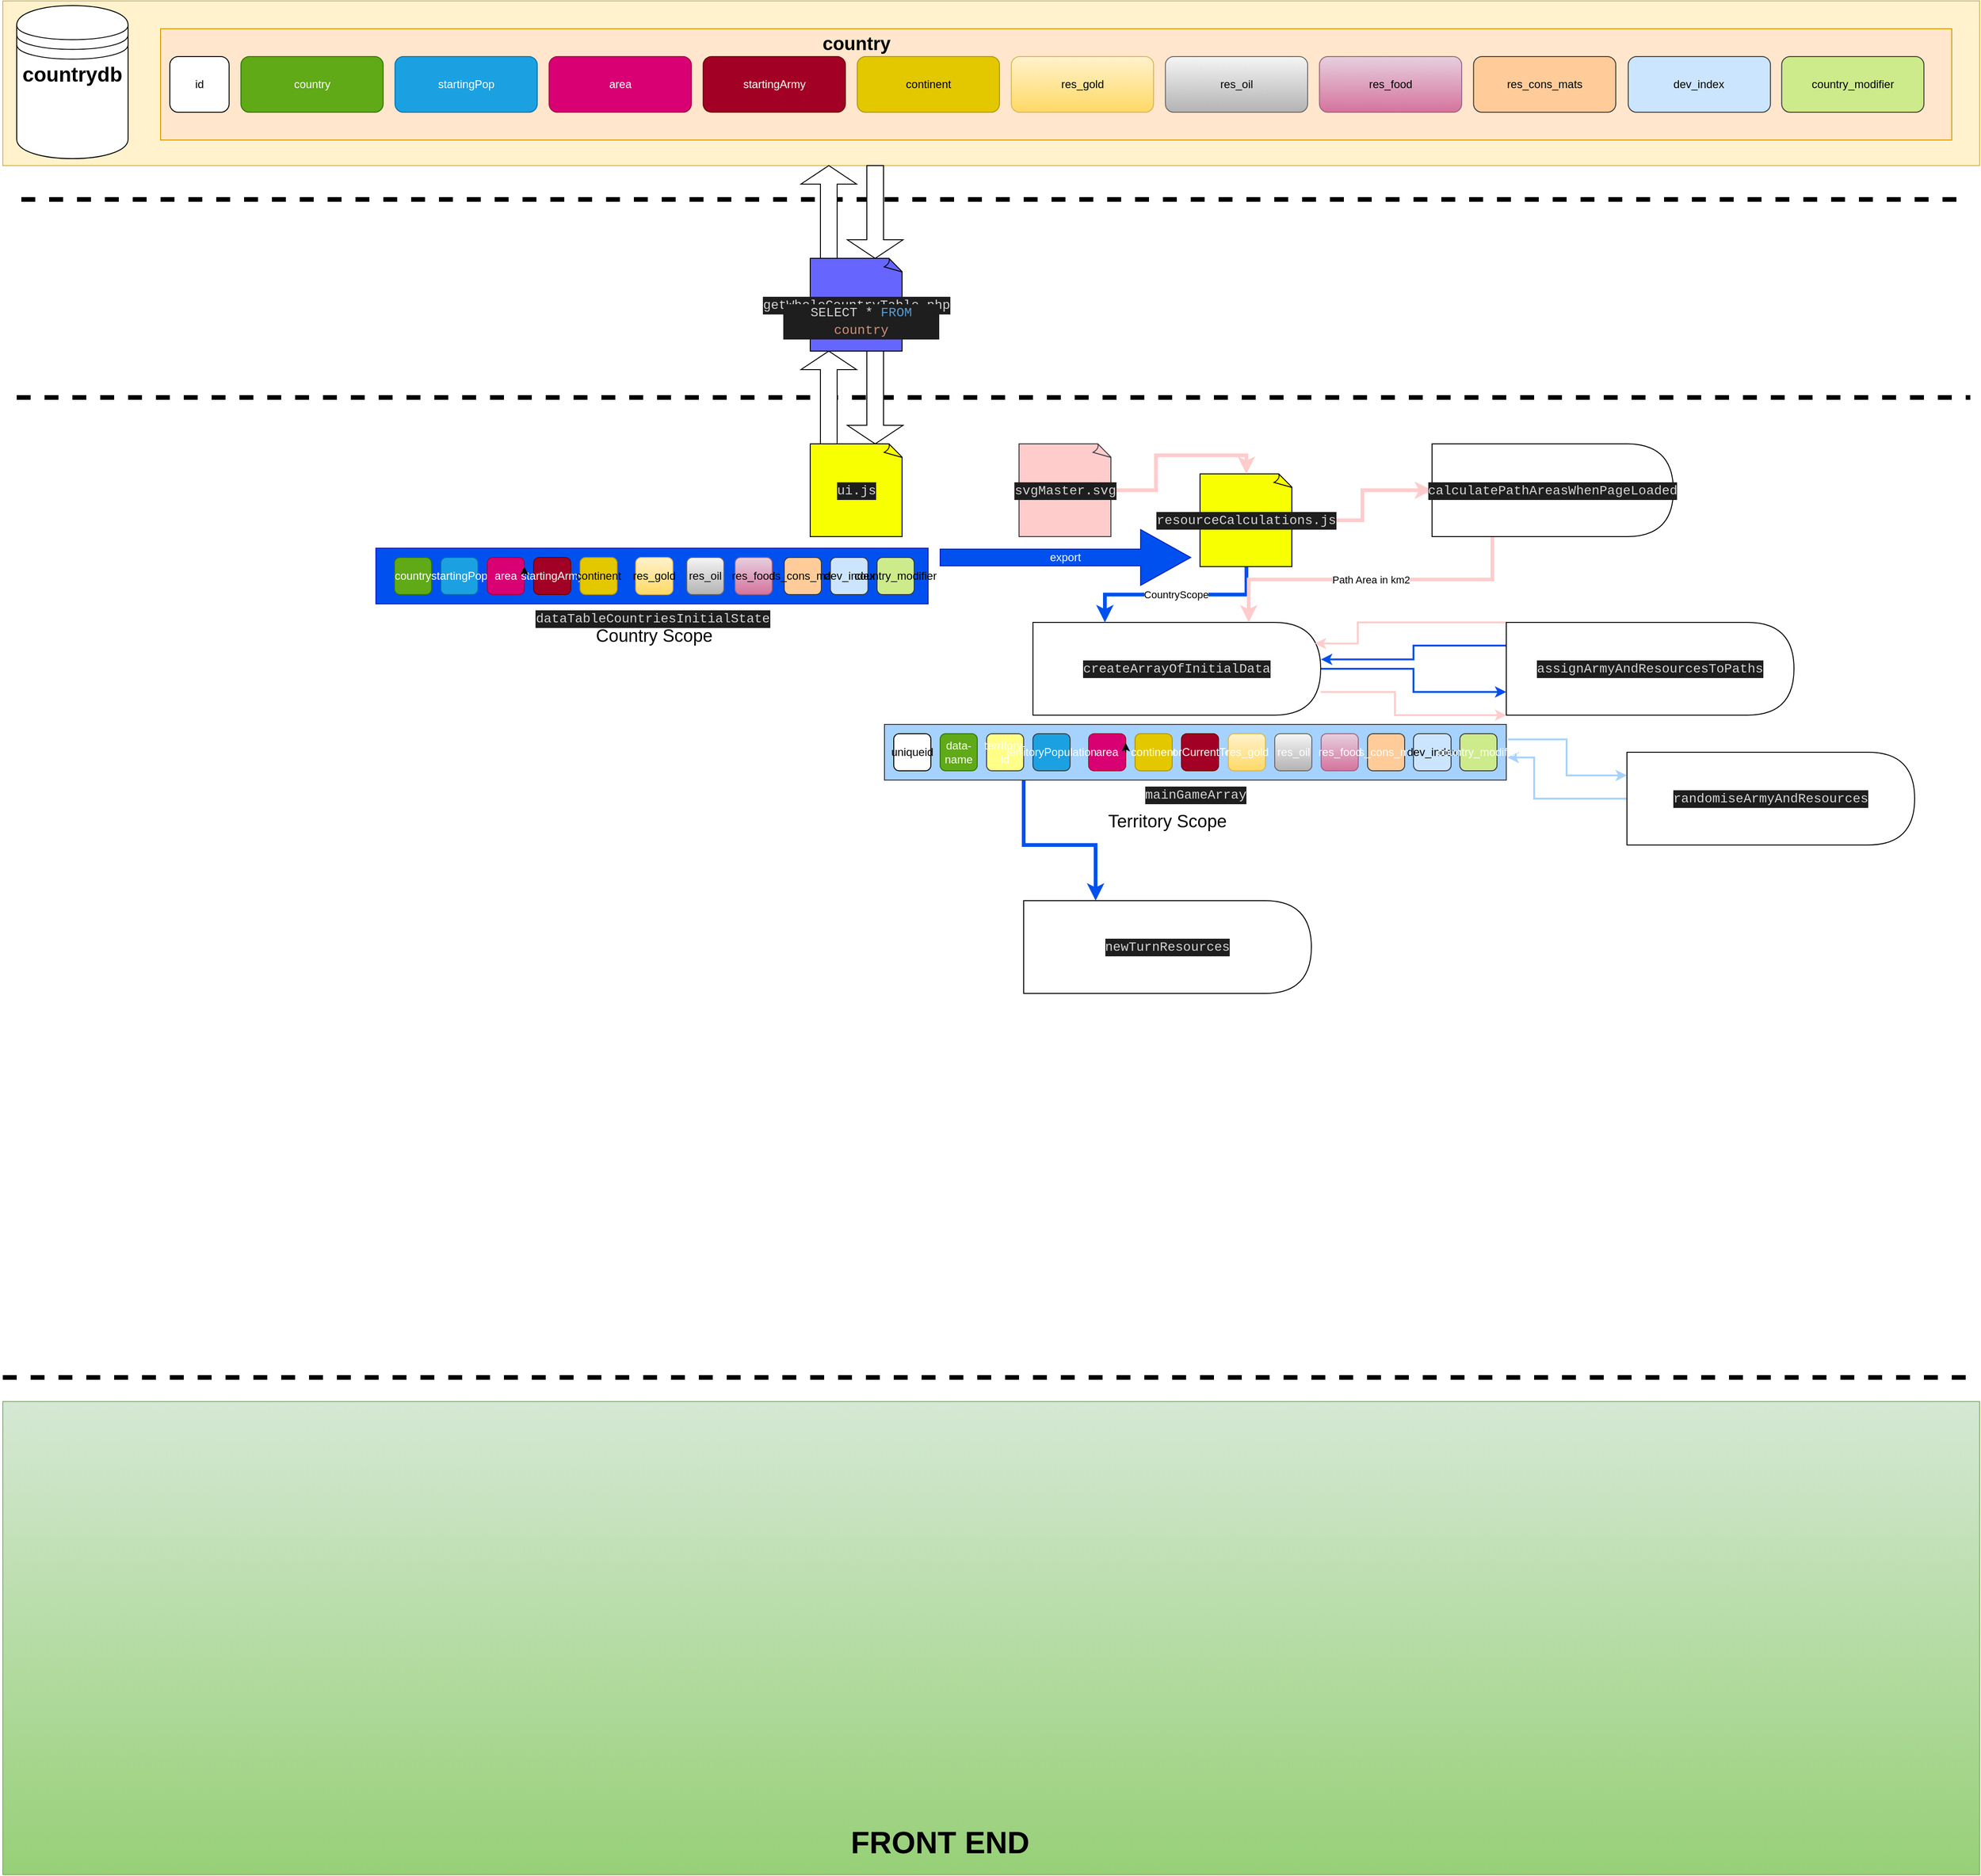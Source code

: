 <mxfile version="21.2.9" type="device">
  <diagram name="Page-1" id="09TcWYJB6ObnDu0X46LN">
    <mxGraphModel dx="1621" dy="1647" grid="1" gridSize="10" guides="1" tooltips="1" connect="1" arrows="1" fold="1" page="1" pageScale="1" pageWidth="827" pageHeight="1169" background="#ffffff" math="0" shadow="0">
      <root>
        <mxCell id="0" />
        <mxCell id="1" parent="0" />
        <mxCell id="coq8QXR6QQkpp2Y44n48-8" value="" style="rounded=0;whiteSpace=wrap;html=1;fillColor=#fff2cc;strokeColor=#d6b656;" parent="1" vertex="1">
          <mxGeometry x="-170" y="-50" width="2130" height="177.5" as="geometry" />
        </mxCell>
        <mxCell id="coq8QXR6QQkpp2Y44n48-6" value="" style="rounded=0;whiteSpace=wrap;html=1;fillColor=#ffe6cc;strokeColor=#d79b00;" parent="1" vertex="1">
          <mxGeometry y="-20" width="1930" height="120" as="geometry" />
        </mxCell>
        <mxCell id="coq8QXR6QQkpp2Y44n48-7" value="country" style="text;html=1;strokeColor=none;fillColor=none;align=center;verticalAlign=middle;whiteSpace=wrap;rounded=0;fontStyle=1;fontSize=20;" parent="1" vertex="1">
          <mxGeometry x="720" y="-20" width="60" height="30" as="geometry" />
        </mxCell>
        <mxCell id="coq8QXR6QQkpp2Y44n48-10" value="" style="shape=datastore;whiteSpace=wrap;html=1;" parent="1" vertex="1">
          <mxGeometry x="-155" y="-45" width="120" height="165" as="geometry" />
        </mxCell>
        <mxCell id="coq8QXR6QQkpp2Y44n48-9" value="countrydb" style="text;html=1;strokeColor=none;fillColor=none;align=center;verticalAlign=middle;whiteSpace=wrap;rounded=0;fontSize=22;fontStyle=1" parent="1" vertex="1">
          <mxGeometry x="-160" y="-30" width="130" height="120" as="geometry" />
        </mxCell>
        <mxCell id="coq8QXR6QQkpp2Y44n48-22" value="&lt;div style=&quot;color: rgb(212, 212, 212); background-color: rgb(30, 30, 30); font-family: Consolas, &amp;quot;Courier New&amp;quot;, monospace; font-size: 14px; line-height: 19px;&quot;&gt;getWholeCountryTable.php&lt;/div&gt;" style="whiteSpace=wrap;html=1;shape=mxgraph.basic.document;fillColor=#6666FF;" parent="1" vertex="1">
          <mxGeometry x="700" y="227.5" width="100" height="100" as="geometry" />
        </mxCell>
        <mxCell id="coq8QXR6QQkpp2Y44n48-24" value="" style="line;strokeWidth=5;fillColor=none;align=left;verticalAlign=middle;spacingTop=-1;spacingLeft=3;spacingRight=3;rotatable=0;labelPosition=right;points=[];portConstraint=eastwest;strokeColor=default;dashed=1;" parent="1" vertex="1">
          <mxGeometry x="-150" y="160" width="2100" height="8" as="geometry" />
        </mxCell>
        <mxCell id="coq8QXR6QQkpp2Y44n48-26" value="" style="line;strokeWidth=5;fillColor=none;align=left;verticalAlign=middle;spacingTop=-1;spacingLeft=3;spacingRight=3;rotatable=0;labelPosition=right;points=[];portConstraint=eastwest;strokeColor=default;dashed=1;" parent="1" vertex="1">
          <mxGeometry x="-155" y="373.5" width="2105" height="8" as="geometry" />
        </mxCell>
        <mxCell id="coq8QXR6QQkpp2Y44n48-23" value="" style="shape=singleArrow;direction=south;whiteSpace=wrap;html=1;" parent="1" vertex="1">
          <mxGeometry x="740" y="327.5" width="60" height="100" as="geometry" />
        </mxCell>
        <mxCell id="coq8QXR6QQkpp2Y44n48-21" value="" style="shape=singleArrow;direction=south;whiteSpace=wrap;html=1;" parent="1" vertex="1">
          <mxGeometry x="740" y="127.5" width="60" height="100" as="geometry" />
        </mxCell>
        <mxCell id="coq8QXR6QQkpp2Y44n48-27" value="&lt;div style=&quot;color: rgb(212, 212, 212); background-color: rgb(30, 30, 30); font-family: Consolas, &amp;quot;Courier New&amp;quot;, monospace; font-size: 14px; line-height: 19px;&quot;&gt;SELECT&lt;span style=&quot;color: #ce9178;&quot;&gt; &lt;/span&gt;*&lt;span style=&quot;color: #ce9178;&quot;&gt; &lt;/span&gt;&lt;span style=&quot;color: #569cd6;&quot;&gt;FROM&lt;/span&gt;&lt;span style=&quot;color: #ce9178;&quot;&gt; country&lt;/span&gt;&lt;/div&gt;" style="text;html=1;strokeColor=none;fillColor=none;align=center;verticalAlign=middle;whiteSpace=wrap;rounded=0;" parent="1" vertex="1">
          <mxGeometry x="670" y="280" width="170" height="30" as="geometry" />
        </mxCell>
        <mxCell id="coq8QXR6QQkpp2Y44n48-28" value="" style="shape=singleArrow;direction=north;whiteSpace=wrap;html=1;" parent="1" vertex="1">
          <mxGeometry x="690" y="127.5" width="60" height="100" as="geometry" />
        </mxCell>
        <mxCell id="coq8QXR6QQkpp2Y44n48-29" value="" style="shape=singleArrow;direction=north;whiteSpace=wrap;html=1;" parent="1" vertex="1">
          <mxGeometry x="690" y="327.5" width="60" height="100" as="geometry" />
        </mxCell>
        <mxCell id="coq8QXR6QQkpp2Y44n48-30" value="&lt;div style=&quot;color: rgb(212, 212, 212); background-color: rgb(30, 30, 30); font-family: Consolas, &amp;quot;Courier New&amp;quot;, monospace; font-size: 14px; line-height: 19px;&quot;&gt;ui.js&lt;/div&gt;" style="whiteSpace=wrap;html=1;shape=mxgraph.basic.document;fillColor=#F7FF00;" parent="1" vertex="1">
          <mxGeometry x="700" y="427.5" width="100" height="100" as="geometry" />
        </mxCell>
        <mxCell id="coq8QXR6QQkpp2Y44n48-49" value="export" style="shape=singleArrow;whiteSpace=wrap;html=1;fillColor=#0050ef;strokeColor=#001DBC;rotation=0;fontColor=#ffffff;" parent="1" vertex="1">
          <mxGeometry x="840" y="520" width="270" height="60" as="geometry" />
        </mxCell>
        <mxCell id="coq8QXR6QQkpp2Y44n48-59" style="edgeStyle=orthogonalEdgeStyle;rounded=0;orthogonalLoop=1;jettySize=auto;html=1;entryX=0;entryY=0.5;entryDx=0;entryDy=0;strokeColor=#ffcccc;strokeWidth=4;" parent="1" source="coq8QXR6QQkpp2Y44n48-50" target="coq8QXR6QQkpp2Y44n48-52" edge="1">
          <mxGeometry relative="1" as="geometry" />
        </mxCell>
        <mxCell id="coq8QXR6QQkpp2Y44n48-62" value="CountryScope" style="edgeStyle=orthogonalEdgeStyle;rounded=0;orthogonalLoop=1;jettySize=auto;html=1;exitX=0.5;exitY=1;exitDx=0;exitDy=0;exitPerimeter=0;entryX=0.25;entryY=0;entryDx=0;entryDy=0;strokeColor=#0050ef;strokeWidth=4;" parent="1" source="coq8QXR6QQkpp2Y44n48-50" target="coq8QXR6QQkpp2Y44n48-51" edge="1">
          <mxGeometry relative="1" as="geometry" />
        </mxCell>
        <mxCell id="coq8QXR6QQkpp2Y44n48-50" value="&lt;div style=&quot;color: rgb(212, 212, 212); background-color: rgb(30, 30, 30); font-family: Consolas, &amp;quot;Courier New&amp;quot;, monospace; font-size: 14px; line-height: 19px;&quot;&gt;resourceCalculations.js&lt;/div&gt;" style="whiteSpace=wrap;html=1;shape=mxgraph.basic.document;fillColor=#F7FF00;" parent="1" vertex="1">
          <mxGeometry x="1120" y="459.91" width="100" height="100" as="geometry" />
        </mxCell>
        <mxCell id="coq8QXR6QQkpp2Y44n48-114" style="edgeStyle=orthogonalEdgeStyle;rounded=0;orthogonalLoop=1;jettySize=auto;html=1;entryX=0;entryY=0.75;entryDx=0;entryDy=0;strokeColor=#0050ef;strokeWidth=2;" parent="1" source="coq8QXR6QQkpp2Y44n48-51" target="coq8QXR6QQkpp2Y44n48-113" edge="1">
          <mxGeometry relative="1" as="geometry" />
        </mxCell>
        <mxCell id="coq8QXR6QQkpp2Y44n48-115" style="edgeStyle=orthogonalEdgeStyle;rounded=0;orthogonalLoop=1;jettySize=auto;html=1;entryX=0;entryY=1;entryDx=0;entryDy=0;strokeColor=#ffcccc;strokeWidth=2;" parent="1" source="coq8QXR6QQkpp2Y44n48-51" target="coq8QXR6QQkpp2Y44n48-113" edge="1">
          <mxGeometry relative="1" as="geometry">
            <Array as="points">
              <mxPoint x="1330" y="695" />
              <mxPoint x="1330" y="720" />
            </Array>
          </mxGeometry>
        </mxCell>
        <mxCell id="coq8QXR6QQkpp2Y44n48-51" value="&lt;div style=&quot;color: rgb(212, 212, 212); background-color: rgb(30, 30, 30); font-family: Consolas, &amp;quot;Courier New&amp;quot;, monospace; font-size: 14px; line-height: 19px;&quot;&gt;createArrayOfInitialData&lt;/div&gt;" style="shape=delay;whiteSpace=wrap;html=1;strokeWidth=1;perimeterSpacing=0;" parent="1" vertex="1">
          <mxGeometry x="940" y="620" width="310" height="100" as="geometry" />
        </mxCell>
        <mxCell id="coq8QXR6QQkpp2Y44n48-60" value="Path Area in km2" style="edgeStyle=orthogonalEdgeStyle;rounded=0;orthogonalLoop=1;jettySize=auto;html=1;entryX=0.75;entryY=0;entryDx=0;entryDy=0;strokeColor=#ffcccc;strokeWidth=4;exitX=0.25;exitY=1;exitDx=0;exitDy=0;" parent="1" source="coq8QXR6QQkpp2Y44n48-52" target="coq8QXR6QQkpp2Y44n48-51" edge="1">
          <mxGeometry relative="1" as="geometry" />
        </mxCell>
        <mxCell id="coq8QXR6QQkpp2Y44n48-52" value="&lt;div style=&quot;color: rgb(212, 212, 212); background-color: rgb(30, 30, 30); font-family: Consolas, &amp;quot;Courier New&amp;quot;, monospace; font-size: 14px; line-height: 19px;&quot;&gt;calculatePathAreasWhenPageLoaded&lt;/div&gt;" style="shape=delay;whiteSpace=wrap;html=1;" parent="1" vertex="1">
          <mxGeometry x="1370" y="427.5" width="260" height="100" as="geometry" />
        </mxCell>
        <mxCell id="coq8QXR6QQkpp2Y44n48-58" style="edgeStyle=orthogonalEdgeStyle;rounded=0;orthogonalLoop=1;jettySize=auto;html=1;entryX=0.5;entryY=0;entryDx=0;entryDy=0;entryPerimeter=0;strokeWidth=4;fillColor=#ffcccc;strokeColor=#ffcccc;" parent="1" source="coq8QXR6QQkpp2Y44n48-55" target="coq8QXR6QQkpp2Y44n48-50" edge="1">
          <mxGeometry relative="1" as="geometry" />
        </mxCell>
        <mxCell id="coq8QXR6QQkpp2Y44n48-55" value="&lt;div style=&quot;color: rgb(212, 212, 212); background-color: rgb(30, 30, 30); font-family: Consolas, &amp;quot;Courier New&amp;quot;, monospace; font-size: 14px; line-height: 19px;&quot;&gt;svgMaster.svg&lt;/div&gt;" style="whiteSpace=wrap;html=1;shape=mxgraph.basic.document;fillColor=#ffcccc;strokeColor=#36393d;" parent="1" vertex="1">
          <mxGeometry x="925" y="427.5" width="100" height="100" as="geometry" />
        </mxCell>
        <mxCell id="coq8QXR6QQkpp2Y44n48-121" style="edgeStyle=orthogonalEdgeStyle;rounded=0;orthogonalLoop=1;jettySize=auto;html=1;entryX=0.25;entryY=0;entryDx=0;entryDy=0;strokeColor=#0050ef;strokeWidth=4;" parent="1" target="coq8QXR6QQkpp2Y44n48-122" edge="1">
          <mxGeometry relative="1" as="geometry">
            <mxPoint x="930" y="790" as="sourcePoint" />
            <mxPoint x="926.4" y="846.1" as="targetPoint" />
            <Array as="points">
              <mxPoint x="930" y="860" />
              <mxPoint x="1008" y="860" />
            </Array>
          </mxGeometry>
        </mxCell>
        <mxCell id="coq8QXR6QQkpp2Y44n48-64" value="&lt;div style=&quot;color: rgb(212, 212, 212); background-color: rgb(30, 30, 30); font-family: Consolas, &amp;quot;Courier New&amp;quot;, monospace; font-size: 14px; line-height: 19px;&quot;&gt;&lt;div style=&quot;line-height: 19px;&quot;&gt;&lt;div style=&quot;line-height: 19px;&quot;&gt;mainGameArray&lt;/div&gt;&lt;/div&gt;&lt;/div&gt;" style="verticalLabelPosition=bottom;verticalAlign=top;html=1;shape=mxgraph.basic.rect;fillColor2=none;strokeWidth=1;size=20;indent=5;fillColor=#A6D2FF;strokeColor=#36393d;" parent="1" vertex="1">
          <mxGeometry x="780" y="730" width="670" height="60" as="geometry" />
        </mxCell>
        <mxCell id="coq8QXR6QQkpp2Y44n48-35" value="&lt;div style=&quot;color: rgb(212, 212, 212); background-color: rgb(30, 30, 30); font-family: Consolas, &amp;quot;Courier New&amp;quot;, monospace; font-size: 14px; line-height: 19px;&quot;&gt;dataTableCountriesInitialState&lt;/div&gt;" style="verticalLabelPosition=bottom;verticalAlign=top;html=1;shape=mxgraph.basic.rect;fillColor2=none;strokeWidth=1;size=20;indent=5;fillColor=#0050ef;strokeColor=#001DBC;fontColor=#ffffff;" parent="1" vertex="1">
          <mxGeometry x="232" y="540" width="595" height="60" as="geometry" />
        </mxCell>
        <mxCell id="coq8QXR6QQkpp2Y44n48-36" value="country" style="rounded=1;whiteSpace=wrap;html=1;fillColor=#60a917;fontColor=#ffffff;strokeColor=#2D7600;" parent="1" vertex="1">
          <mxGeometry x="252" y="550" width="40" height="40" as="geometry" />
        </mxCell>
        <mxCell id="coq8QXR6QQkpp2Y44n48-37" value="startingPop" style="rounded=1;whiteSpace=wrap;html=1;fillColor=#1ba1e2;fontColor=#ffffff;strokeColor=#006EAF;" parent="1" vertex="1">
          <mxGeometry x="302" y="550" width="40" height="40" as="geometry" />
        </mxCell>
        <mxCell id="coq8QXR6QQkpp2Y44n48-38" value="area" style="rounded=1;whiteSpace=wrap;html=1;fillColor=#d80073;fontColor=#ffffff;strokeColor=#A50040;" parent="1" vertex="1">
          <mxGeometry x="352" y="550" width="40" height="40" as="geometry" />
        </mxCell>
        <mxCell id="coq8QXR6QQkpp2Y44n48-39" value="startingArmy" style="rounded=1;whiteSpace=wrap;html=1;fillColor=#a20025;fontColor=#ffffff;strokeColor=#6F0000;" parent="1" vertex="1">
          <mxGeometry x="402" y="550" width="40" height="40" as="geometry" />
        </mxCell>
        <mxCell id="coq8QXR6QQkpp2Y44n48-40" value="continent" style="rounded=1;whiteSpace=wrap;html=1;fillColor=#e3c800;fontColor=#000000;strokeColor=#B09500;" parent="1" vertex="1">
          <mxGeometry x="452" y="550" width="40" height="40" as="geometry" />
        </mxCell>
        <mxCell id="coq8QXR6QQkpp2Y44n48-41" value="res_gold" style="rounded=1;whiteSpace=wrap;html=1;fillColor=#fff2cc;strokeColor=#d6b656;gradientColor=#ffd966;" parent="1" vertex="1">
          <mxGeometry x="512" y="550" width="40" height="40" as="geometry" />
        </mxCell>
        <mxCell id="coq8QXR6QQkpp2Y44n48-42" value="res_cons_mats" style="rounded=1;whiteSpace=wrap;html=1;fillColor=#ffcc99;strokeColor=#36393d;" parent="1" vertex="1">
          <mxGeometry x="672" y="550" width="40" height="40" as="geometry" />
        </mxCell>
        <mxCell id="coq8QXR6QQkpp2Y44n48-43" value="res_food" style="rounded=1;whiteSpace=wrap;html=1;fillColor=#e6d0de;gradientColor=#d5739d;strokeColor=#996185;" parent="1" vertex="1">
          <mxGeometry x="619" y="550" width="40" height="40" as="geometry" />
        </mxCell>
        <mxCell id="coq8QXR6QQkpp2Y44n48-44" value="res_oil" style="rounded=1;whiteSpace=wrap;html=1;fillColor=#f5f5f5;gradientColor=#b3b3b3;strokeColor=#666666;" parent="1" vertex="1">
          <mxGeometry x="567" y="550" width="40" height="40" as="geometry" />
        </mxCell>
        <mxCell id="coq8QXR6QQkpp2Y44n48-45" value="dev_index" style="rounded=1;whiteSpace=wrap;html=1;fillColor=#cce5ff;strokeColor=#36393d;" parent="1" vertex="1">
          <mxGeometry x="721.75" y="550" width="40.5" height="40" as="geometry" />
        </mxCell>
        <mxCell id="coq8QXR6QQkpp2Y44n48-46" value="country_modifier" style="rounded=1;whiteSpace=wrap;html=1;fillColor=#cdeb8b;strokeColor=#36393d;" parent="1" vertex="1">
          <mxGeometry x="772" y="550" width="40" height="40" as="geometry" />
        </mxCell>
        <mxCell id="coq8QXR6QQkpp2Y44n48-47" style="edgeStyle=orthogonalEdgeStyle;rounded=0;orthogonalLoop=1;jettySize=auto;html=1;exitX=1;exitY=0.5;exitDx=0;exitDy=0;entryX=1;entryY=0.25;entryDx=0;entryDy=0;" parent="1" source="coq8QXR6QQkpp2Y44n48-38" target="coq8QXR6QQkpp2Y44n48-38" edge="1">
          <mxGeometry relative="1" as="geometry" />
        </mxCell>
        <mxCell id="coq8QXR6QQkpp2Y44n48-84" value="Country Scope" style="text;html=1;strokeColor=none;fillColor=none;align=center;verticalAlign=middle;whiteSpace=wrap;rounded=0;fontSize=19;" parent="1" vertex="1">
          <mxGeometry x="432" y="620" width="200" height="30" as="geometry" />
        </mxCell>
        <mxCell id="coq8QXR6QQkpp2Y44n48-87" style="edgeStyle=orthogonalEdgeStyle;rounded=0;orthogonalLoop=1;jettySize=auto;html=1;exitX=1.003;exitY=0.268;exitDx=0;exitDy=0;entryX=0;entryY=0.25;entryDx=0;entryDy=0;strokeColor=#a6d2ff;strokeWidth=2;exitPerimeter=0;" parent="1" source="coq8QXR6QQkpp2Y44n48-64" target="coq8QXR6QQkpp2Y44n48-86" edge="1">
          <mxGeometry relative="1" as="geometry" />
        </mxCell>
        <mxCell id="coq8QXR6QQkpp2Y44n48-88" style="edgeStyle=orthogonalEdgeStyle;rounded=0;orthogonalLoop=1;jettySize=auto;html=1;strokeColor=#a6d2ff;strokeWidth=2;entryX=1.002;entryY=0.594;entryDx=0;entryDy=0;entryPerimeter=0;" parent="1" source="coq8QXR6QQkpp2Y44n48-86" target="coq8QXR6QQkpp2Y44n48-64" edge="1">
          <mxGeometry relative="1" as="geometry">
            <Array as="points">
              <mxPoint x="1480" y="810" />
              <mxPoint x="1480" y="766" />
            </Array>
            <mxPoint x="1400" y="840" as="targetPoint" />
          </mxGeometry>
        </mxCell>
        <mxCell id="coq8QXR6QQkpp2Y44n48-86" value="&lt;div style=&quot;color: rgb(212, 212, 212); background-color: rgb(30, 30, 30); font-family: Consolas, &amp;quot;Courier New&amp;quot;, monospace; font-size: 14px; line-height: 19px;&quot;&gt;&lt;div style=&quot;line-height: 19px;&quot;&gt;randomiseArmyAndResources&lt;/div&gt;&lt;/div&gt;" style="shape=delay;whiteSpace=wrap;html=1;" parent="1" vertex="1">
          <mxGeometry x="1580" y="760" width="310" height="100" as="geometry" />
        </mxCell>
        <mxCell id="coq8QXR6QQkpp2Y44n48-92" value="" style="group" parent="1" vertex="1" connectable="0">
          <mxGeometry x="870" y="790" width="590" height="100" as="geometry" />
        </mxCell>
        <mxCell id="coq8QXR6QQkpp2Y44n48-85" value="Territory Scope" style="text;html=1;strokeColor=none;fillColor=none;align=center;verticalAlign=middle;whiteSpace=wrap;rounded=0;fontSize=19;" parent="coq8QXR6QQkpp2Y44n48-92" vertex="1">
          <mxGeometry x="115" y="30" width="200" height="30" as="geometry" />
        </mxCell>
        <mxCell id="coq8QXR6QQkpp2Y44n48-110" value="" style="line;strokeWidth=5;fillColor=none;align=left;verticalAlign=middle;spacingTop=-1;spacingLeft=3;spacingRight=3;rotatable=0;labelPosition=right;points=[];portConstraint=eastwest;strokeColor=default;dashed=1;" parent="1" vertex="1">
          <mxGeometry x="-170" y="1430" width="2120" height="8" as="geometry" />
        </mxCell>
        <mxCell id="coq8QXR6QQkpp2Y44n48-111" value="&lt;br&gt;" style="rounded=0;whiteSpace=wrap;html=1;fillColor=#d5e8d4;gradientColor=#97d077;strokeColor=#82b366;fontSize=26;" parent="1" vertex="1">
          <mxGeometry x="-170" y="1460" width="2130" height="510" as="geometry" />
        </mxCell>
        <mxCell id="coq8QXR6QQkpp2Y44n48-112" value="&lt;font style=&quot;font-size: 33px;&quot;&gt;FRONT END&lt;/font&gt;" style="text;html=1;strokeColor=none;fillColor=none;align=center;verticalAlign=middle;whiteSpace=wrap;rounded=0;fontStyle=1" parent="1" vertex="1">
          <mxGeometry x="720" y="1920" width="240" height="30" as="geometry" />
        </mxCell>
        <mxCell id="coq8QXR6QQkpp2Y44n48-118" style="edgeStyle=orthogonalEdgeStyle;rounded=0;orthogonalLoop=1;jettySize=auto;html=1;entryX=0.98;entryY=0.228;entryDx=0;entryDy=0;exitX=0;exitY=0;exitDx=0;exitDy=0;strokeColor=#ffcccc;strokeWidth=2;entryPerimeter=0;" parent="1" source="coq8QXR6QQkpp2Y44n48-113" target="coq8QXR6QQkpp2Y44n48-51" edge="1">
          <mxGeometry relative="1" as="geometry">
            <Array as="points">
              <mxPoint x="1290" y="620" />
              <mxPoint x="1290" y="643" />
            </Array>
          </mxGeometry>
        </mxCell>
        <mxCell id="coq8QXR6QQkpp2Y44n48-119" style="edgeStyle=orthogonalEdgeStyle;rounded=0;orthogonalLoop=1;jettySize=auto;html=1;exitX=0;exitY=0.25;exitDx=0;exitDy=0;strokeColor=#0050ef;strokeWidth=2;entryX=1.001;entryY=0.399;entryDx=0;entryDy=0;entryPerimeter=0;" parent="1" source="coq8QXR6QQkpp2Y44n48-113" target="coq8QXR6QQkpp2Y44n48-51" edge="1">
          <mxGeometry relative="1" as="geometry">
            <mxPoint x="1360" y="660" as="targetPoint" />
          </mxGeometry>
        </mxCell>
        <mxCell id="coq8QXR6QQkpp2Y44n48-113" value="&lt;div style=&quot;color: rgb(212, 212, 212); background-color: rgb(30, 30, 30); font-family: Consolas, &amp;quot;Courier New&amp;quot;, monospace; font-size: 14px; line-height: 19px;&quot;&gt;&lt;div style=&quot;line-height: 19px;&quot;&gt;assignArmyAndResourcesToPaths&lt;/div&gt;&lt;/div&gt;" style="shape=delay;whiteSpace=wrap;html=1;" parent="1" vertex="1">
          <mxGeometry x="1450" y="620" width="310" height="100" as="geometry" />
        </mxCell>
        <mxCell id="coq8QXR6QQkpp2Y44n48-67" value="area" style="rounded=1;whiteSpace=wrap;html=1;fillColor=#d80073;fontColor=#FFFFFF;strokeColor=#A50040;" parent="1" vertex="1">
          <mxGeometry x="1000" y="740" width="40" height="40" as="geometry" />
        </mxCell>
        <mxCell id="coq8QXR6QQkpp2Y44n48-68" value="armyForCurrentTerritory" style="rounded=1;whiteSpace=wrap;fillColor=#a20025;fontColor=#ffffff;strokeColor=#6F0000;labelBackgroundColor=none;" parent="1" vertex="1">
          <mxGeometry x="1100" y="740" width="40" height="40" as="geometry" />
        </mxCell>
        <mxCell id="coq8QXR6QQkpp2Y44n48-69" value="continent" style="rounded=1;whiteSpace=wrap;html=1;fillColor=#e3c800;fontColor=#FFFFFF;strokeColor=#B09500;" parent="1" vertex="1">
          <mxGeometry x="1050" y="740" width="40" height="40" as="geometry" />
        </mxCell>
        <mxCell id="coq8QXR6QQkpp2Y44n48-70" value="res_gold" style="rounded=1;whiteSpace=wrap;html=1;fillColor=#fff2cc;strokeColor=#d6b656;gradientColor=#ffd966;fontColor=#FFFFFF;" parent="1" vertex="1">
          <mxGeometry x="1150.5" y="740" width="40" height="40" as="geometry" />
        </mxCell>
        <mxCell id="coq8QXR6QQkpp2Y44n48-71" value="res_cons_mats" style="rounded=1;whiteSpace=wrap;html=1;fillColor=#ffcc99;strokeColor=#36393d;fontColor=#FFFFFF;" parent="1" vertex="1">
          <mxGeometry x="1300.5" y="740" width="40" height="40" as="geometry" />
        </mxCell>
        <mxCell id="coq8QXR6QQkpp2Y44n48-72" value="res_food" style="rounded=1;whiteSpace=wrap;html=1;fillColor=#e6d0de;gradientColor=#d5739d;strokeColor=#996185;fontColor=#FFFFFF;" parent="1" vertex="1">
          <mxGeometry x="1250.5" y="740" width="40" height="40" as="geometry" />
        </mxCell>
        <mxCell id="coq8QXR6QQkpp2Y44n48-73" value="res_oil" style="rounded=1;whiteSpace=wrap;html=1;fillColor=#f5f5f5;gradientColor=#b3b3b3;strokeColor=#666666;fontColor=#FFFFFF;" parent="1" vertex="1">
          <mxGeometry x="1200.5" y="740" width="40" height="40" as="geometry" />
        </mxCell>
        <mxCell id="coq8QXR6QQkpp2Y44n48-74" value="dev_index" style="rounded=1;whiteSpace=wrap;html=1;fillColor=#cce5ff;strokeColor=#36393d;fontColor=#000000;" parent="1" vertex="1">
          <mxGeometry x="1350" y="740" width="40.5" height="40" as="geometry" />
        </mxCell>
        <mxCell id="coq8QXR6QQkpp2Y44n48-75" value="country_modifier" style="rounded=1;whiteSpace=wrap;html=1;fillColor=#cdeb8b;strokeColor=#36393d;fontColor=#FFFFFF;" parent="1" vertex="1">
          <mxGeometry x="1400" y="740" width="40" height="40" as="geometry" />
        </mxCell>
        <mxCell id="coq8QXR6QQkpp2Y44n48-76" style="edgeStyle=orthogonalEdgeStyle;rounded=0;orthogonalLoop=1;jettySize=auto;html=1;exitX=1;exitY=0.5;exitDx=0;exitDy=0;entryX=1;entryY=0.25;entryDx=0;entryDy=0;" parent="1" source="coq8QXR6QQkpp2Y44n48-67" target="coq8QXR6QQkpp2Y44n48-67" edge="1">
          <mxGeometry relative="1" as="geometry" />
        </mxCell>
        <mxCell id="coq8QXR6QQkpp2Y44n48-79" value="uniqueid" style="rounded=1;whiteSpace=wrap;html=1;fontColor=#000000;" parent="1" vertex="1">
          <mxGeometry x="790" y="740" width="40" height="40" as="geometry" />
        </mxCell>
        <mxCell id="coq8QXR6QQkpp2Y44n48-80" value="data-name" style="rounded=1;whiteSpace=wrap;html=1;fillColor=#60a917;fontColor=#FFFFFF;strokeColor=#2D7600;" parent="1" vertex="1">
          <mxGeometry x="840" y="740" width="40" height="40" as="geometry" />
        </mxCell>
        <mxCell id="coq8QXR6QQkpp2Y44n48-81" value="territory-id" style="rounded=1;whiteSpace=wrap;html=1;fillColor=#ffff88;strokeColor=#36393d;fontColor=#FFFFFF;" parent="1" vertex="1">
          <mxGeometry x="890" y="740" width="40" height="40" as="geometry" />
        </mxCell>
        <mxCell id="coq8QXR6QQkpp2Y44n48-122" value="&lt;div style=&quot;color: rgb(212, 212, 212); background-color: rgb(30, 30, 30); font-family: Consolas, &amp;quot;Courier New&amp;quot;, monospace; font-size: 14px; line-height: 19px;&quot;&gt;newTurnResources&lt;/div&gt;" style="shape=delay;whiteSpace=wrap;html=1;" parent="1" vertex="1">
          <mxGeometry x="930" y="920" width="310" height="100" as="geometry" />
        </mxCell>
        <mxCell id="coq8QXR6QQkpp2Y44n48-1" value="id" style="rounded=1;whiteSpace=wrap;html=1;" parent="1" vertex="1">
          <mxGeometry x="10" y="10" width="63.851" height="60" as="geometry" />
        </mxCell>
        <mxCell id="coq8QXR6QQkpp2Y44n48-2" value="country" style="rounded=1;whiteSpace=wrap;html=1;fillColor=#60a917;fontColor=#ffffff;strokeColor=#2D7600;" parent="1" vertex="1">
          <mxGeometry x="86.622" y="10" width="153.243" height="60" as="geometry" />
        </mxCell>
        <mxCell id="coq8QXR6QQkpp2Y44n48-3" value="startingPop" style="rounded=1;whiteSpace=wrap;html=1;fillColor=#1ba1e2;fontColor=#ffffff;strokeColor=#006EAF;" parent="1" vertex="1">
          <mxGeometry x="252.635" y="10" width="153.243" height="60" as="geometry" />
        </mxCell>
        <mxCell id="coq8QXR6QQkpp2Y44n48-4" value="area" style="rounded=1;whiteSpace=wrap;html=1;fillColor=#d80073;fontColor=#ffffff;strokeColor=#A50040;" parent="1" vertex="1">
          <mxGeometry x="418.649" y="10" width="153.243" height="60" as="geometry" />
        </mxCell>
        <mxCell id="coq8QXR6QQkpp2Y44n48-5" value="startingArmy" style="rounded=1;whiteSpace=wrap;html=1;fillColor=#a20025;fontColor=#ffffff;strokeColor=#6F0000;" parent="1" vertex="1">
          <mxGeometry x="584.662" y="10" width="153.243" height="60" as="geometry" />
        </mxCell>
        <mxCell id="coq8QXR6QQkpp2Y44n48-12" value="continent" style="rounded=1;whiteSpace=wrap;html=1;fillColor=#e3c800;fontColor=#000000;strokeColor=#B09500;" parent="1" vertex="1">
          <mxGeometry x="750.676" y="10" width="153.243" height="60" as="geometry" />
        </mxCell>
        <mxCell id="coq8QXR6QQkpp2Y44n48-13" value="res_gold" style="rounded=1;whiteSpace=wrap;html=1;fillColor=#fff2cc;strokeColor=#d6b656;gradientColor=#ffd966;" parent="1" vertex="1">
          <mxGeometry x="916.689" y="10" width="153.243" height="60" as="geometry" />
        </mxCell>
        <mxCell id="coq8QXR6QQkpp2Y44n48-14" value="res_cons_mats" style="rounded=1;whiteSpace=wrap;html=1;fillColor=#ffcc99;strokeColor=#36393d;" parent="1" vertex="1">
          <mxGeometry x="1414.73" y="10" width="153.243" height="60" as="geometry" />
        </mxCell>
        <mxCell id="coq8QXR6QQkpp2Y44n48-15" value="res_food" style="rounded=1;whiteSpace=wrap;html=1;fillColor=#e6d0de;gradientColor=#d5739d;strokeColor=#996185;" parent="1" vertex="1">
          <mxGeometry x="1248.716" y="10" width="153.243" height="60" as="geometry" />
        </mxCell>
        <mxCell id="coq8QXR6QQkpp2Y44n48-16" value="res_oil" style="rounded=1;whiteSpace=wrap;html=1;fillColor=#f5f5f5;gradientColor=#b3b3b3;strokeColor=#666666;" parent="1" vertex="1">
          <mxGeometry x="1082.703" y="10" width="153.243" height="60" as="geometry" />
        </mxCell>
        <mxCell id="coq8QXR6QQkpp2Y44n48-17" value="dev_index" style="rounded=1;whiteSpace=wrap;html=1;fillColor=#cce5ff;strokeColor=#36393d;" parent="1" vertex="1">
          <mxGeometry x="1581.382" y="10" width="153.243" height="60" as="geometry" />
        </mxCell>
        <mxCell id="coq8QXR6QQkpp2Y44n48-18" value="country_modifier" style="rounded=1;whiteSpace=wrap;html=1;fillColor=#cdeb8b;strokeColor=#36393d;" parent="1" vertex="1">
          <mxGeometry x="1746.757" y="10" width="153.243" height="60" as="geometry" />
        </mxCell>
        <mxCell id="UVpuIkfvHIS7LwGVPc4w-1" value="territoryPopulation" style="rounded=1;whiteSpace=wrap;html=1;fillColor=#1ba1e2;fontColor=#FFFFFF;strokeColor=#36393d;" vertex="1" parent="1">
          <mxGeometry x="940" y="740" width="40" height="40" as="geometry" />
        </mxCell>
      </root>
    </mxGraphModel>
  </diagram>
</mxfile>
